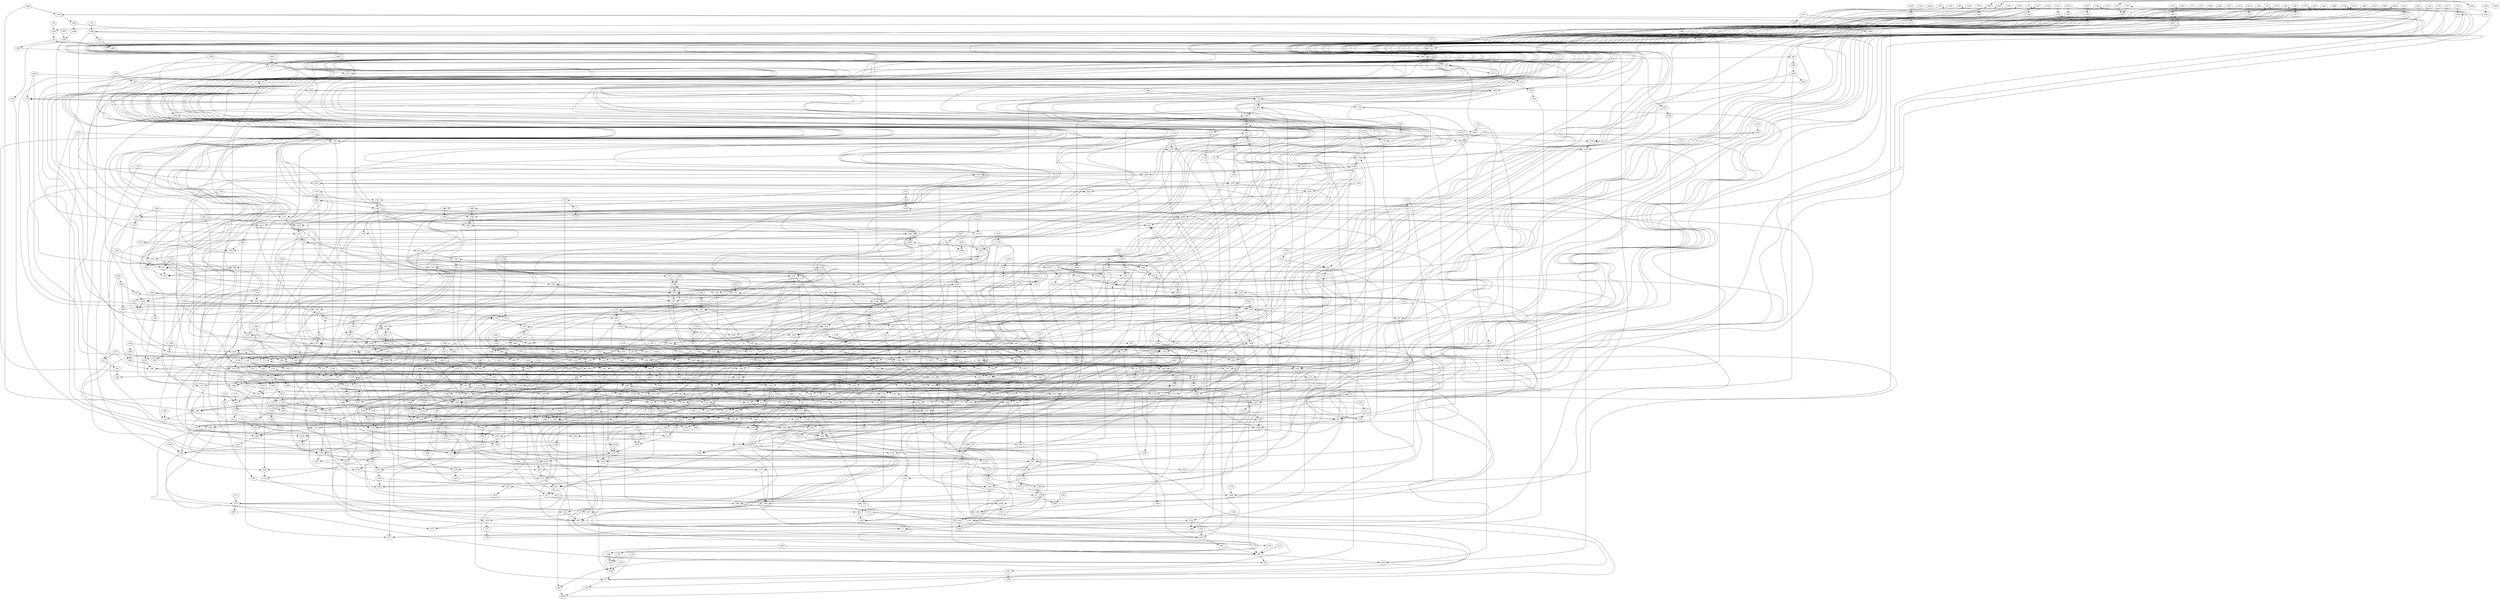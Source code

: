 // Benchmark game 1202 - 810 vertices
// time_bound: 250
// targets: v735
digraph G {
    v0 [name="v0", player=1];
    v1 [name="v1", player=0];
    v2 [name="v2", player=0];
    v3 [name="v3", player=1];
    v4 [name="v4", player=1];
    v5 [name="v5", player=0];
    v6 [name="v6", player=0];
    v7 [name="v7", player=1];
    v8 [name="v8", player=0];
    v9 [name="v9", player=0];
    v10 [name="v10", player=0];
    v11 [name="v11", player=0];
    v12 [name="v12", player=0];
    v13 [name="v13", player=0];
    v14 [name="v14", player=1];
    v15 [name="v15", player=0];
    v16 [name="v16", player=1];
    v17 [name="v17", player=0];
    v18 [name="v18", player=0];
    v19 [name="v19", player=1];
    v20 [name="v20", player=0];
    v21 [name="v21", player=1];
    v22 [name="v22", player=0];
    v23 [name="v23", player=0];
    v24 [name="v24", player=1];
    v25 [name="v25", player=1];
    v26 [name="v26", player=1];
    v27 [name="v27", player=0];
    v28 [name="v28", player=0];
    v29 [name="v29", player=0];
    v30 [name="v30", player=1];
    v31 [name="v31", player=0];
    v32 [name="v32", player=1];
    v33 [name="v33", player=1];
    v34 [name="v34", player=1];
    v35 [name="v35", player=1];
    v36 [name="v36", player=1];
    v37 [name="v37", player=1];
    v38 [name="v38", player=1];
    v39 [name="v39", player=1];
    v40 [name="v40", player=0];
    v41 [name="v41", player=0];
    v42 [name="v42", player=0];
    v43 [name="v43", player=0];
    v44 [name="v44", player=1];
    v45 [name="v45", player=0];
    v46 [name="v46", player=1];
    v47 [name="v47", player=1];
    v48 [name="v48", player=0];
    v49 [name="v49", player=1];
    v50 [name="v50", player=0];
    v51 [name="v51", player=0];
    v52 [name="v52", player=0];
    v53 [name="v53", player=1];
    v54 [name="v54", player=0];
    v55 [name="v55", player=1];
    v56 [name="v56", player=0];
    v57 [name="v57", player=1];
    v58 [name="v58", player=0];
    v59 [name="v59", player=0];
    v60 [name="v60", player=0];
    v61 [name="v61", player=0];
    v62 [name="v62", player=0];
    v63 [name="v63", player=0];
    v64 [name="v64", player=0];
    v65 [name="v65", player=0];
    v66 [name="v66", player=0];
    v67 [name="v67", player=1];
    v68 [name="v68", player=1];
    v69 [name="v69", player=1];
    v70 [name="v70", player=1];
    v71 [name="v71", player=1];
    v72 [name="v72", player=1];
    v73 [name="v73", player=1];
    v74 [name="v74", player=1];
    v75 [name="v75", player=0];
    v76 [name="v76", player=0];
    v77 [name="v77", player=1];
    v78 [name="v78", player=0];
    v79 [name="v79", player=0];
    v80 [name="v80", player=0];
    v81 [name="v81", player=1];
    v82 [name="v82", player=1];
    v83 [name="v83", player=0];
    v84 [name="v84", player=1];
    v85 [name="v85", player=1];
    v86 [name="v86", player=0];
    v87 [name="v87", player=1];
    v88 [name="v88", player=0];
    v89 [name="v89", player=1];
    v90 [name="v90", player=1];
    v91 [name="v91", player=0];
    v92 [name="v92", player=0];
    v93 [name="v93", player=1];
    v94 [name="v94", player=1];
    v95 [name="v95", player=0];
    v96 [name="v96", player=0];
    v97 [name="v97", player=0];
    v98 [name="v98", player=1];
    v99 [name="v99", player=0];
    v100 [name="v100", player=1];
    v101 [name="v101", player=0];
    v102 [name="v102", player=0];
    v103 [name="v103", player=0];
    v104 [name="v104", player=0];
    v105 [name="v105", player=0];
    v106 [name="v106", player=1];
    v107 [name="v107", player=0];
    v108 [name="v108", player=0];
    v109 [name="v109", player=1];
    v110 [name="v110", player=1];
    v111 [name="v111", player=1];
    v112 [name="v112", player=1];
    v113 [name="v113", player=0];
    v114 [name="v114", player=1];
    v115 [name="v115", player=1];
    v116 [name="v116", player=0];
    v117 [name="v117", player=1];
    v118 [name="v118", player=1];
    v119 [name="v119", player=1];
    v120 [name="v120", player=1];
    v121 [name="v121", player=1];
    v122 [name="v122", player=0];
    v123 [name="v123", player=0];
    v124 [name="v124", player=0];
    v125 [name="v125", player=1];
    v126 [name="v126", player=1];
    v127 [name="v127", player=1];
    v128 [name="v128", player=0];
    v129 [name="v129", player=1];
    v130 [name="v130", player=0];
    v131 [name="v131", player=0];
    v132 [name="v132", player=0];
    v133 [name="v133", player=1];
    v134 [name="v134", player=0];
    v135 [name="v135", player=0];
    v136 [name="v136", player=1];
    v137 [name="v137", player=0];
    v138 [name="v138", player=1];
    v139 [name="v139", player=1];
    v140 [name="v140", player=1];
    v141 [name="v141", player=1];
    v142 [name="v142", player=1];
    v143 [name="v143", player=1];
    v144 [name="v144", player=1];
    v145 [name="v145", player=1];
    v146 [name="v146", player=0];
    v147 [name="v147", player=1];
    v148 [name="v148", player=1];
    v149 [name="v149", player=0];
    v150 [name="v150", player=0];
    v151 [name="v151", player=0];
    v152 [name="v152", player=1];
    v153 [name="v153", player=1];
    v154 [name="v154", player=0];
    v155 [name="v155", player=0];
    v156 [name="v156", player=0];
    v157 [name="v157", player=1];
    v158 [name="v158", player=0];
    v159 [name="v159", player=1];
    v160 [name="v160", player=0];
    v161 [name="v161", player=1];
    v162 [name="v162", player=0];
    v163 [name="v163", player=1];
    v164 [name="v164", player=0];
    v165 [name="v165", player=1];
    v166 [name="v166", player=0];
    v167 [name="v167", player=0];
    v168 [name="v168", player=1];
    v169 [name="v169", player=1];
    v170 [name="v170", player=0];
    v171 [name="v171", player=0];
    v172 [name="v172", player=0];
    v173 [name="v173", player=0];
    v174 [name="v174", player=0];
    v175 [name="v175", player=1];
    v176 [name="v176", player=0];
    v177 [name="v177", player=1];
    v178 [name="v178", player=0];
    v179 [name="v179", player=0];
    v180 [name="v180", player=0];
    v181 [name="v181", player=1];
    v182 [name="v182", player=1];
    v183 [name="v183", player=0];
    v184 [name="v184", player=1];
    v185 [name="v185", player=0];
    v186 [name="v186", player=0];
    v187 [name="v187", player=0];
    v188 [name="v188", player=0];
    v189 [name="v189", player=1];
    v190 [name="v190", player=1];
    v191 [name="v191", player=0];
    v192 [name="v192", player=0];
    v193 [name="v193", player=0];
    v194 [name="v194", player=0];
    v195 [name="v195", player=0];
    v196 [name="v196", player=0];
    v197 [name="v197", player=0];
    v198 [name="v198", player=0];
    v199 [name="v199", player=0];
    v200 [name="v200", player=1];
    v201 [name="v201", player=1];
    v202 [name="v202", player=0];
    v203 [name="v203", player=0];
    v204 [name="v204", player=0];
    v205 [name="v205", player=0];
    v206 [name="v206", player=1];
    v207 [name="v207", player=1];
    v208 [name="v208", player=0];
    v209 [name="v209", player=1];
    v210 [name="v210", player=0];
    v211 [name="v211", player=1];
    v212 [name="v212", player=1];
    v213 [name="v213", player=1];
    v214 [name="v214", player=1];
    v215 [name="v215", player=1];
    v216 [name="v216", player=0];
    v217 [name="v217", player=1];
    v218 [name="v218", player=0];
    v219 [name="v219", player=1];
    v220 [name="v220", player=0];
    v221 [name="v221", player=1];
    v222 [name="v222", player=1];
    v223 [name="v223", player=0];
    v224 [name="v224", player=1];
    v225 [name="v225", player=0];
    v226 [name="v226", player=0];
    v227 [name="v227", player=1];
    v228 [name="v228", player=0];
    v229 [name="v229", player=0];
    v230 [name="v230", player=0];
    v231 [name="v231", player=0];
    v232 [name="v232", player=0];
    v233 [name="v233", player=1];
    v234 [name="v234", player=0];
    v235 [name="v235", player=1];
    v236 [name="v236", player=0];
    v237 [name="v237", player=1];
    v238 [name="v238", player=1];
    v239 [name="v239", player=1];
    v240 [name="v240", player=1];
    v241 [name="v241", player=0];
    v242 [name="v242", player=1];
    v243 [name="v243", player=1];
    v244 [name="v244", player=0];
    v245 [name="v245", player=1];
    v246 [name="v246", player=1];
    v247 [name="v247", player=1];
    v248 [name="v248", player=0];
    v249 [name="v249", player=0];
    v250 [name="v250", player=0];
    v251 [name="v251", player=1];
    v252 [name="v252", player=0];
    v253 [name="v253", player=0];
    v254 [name="v254", player=1];
    v255 [name="v255", player=0];
    v256 [name="v256", player=1];
    v257 [name="v257", player=0];
    v258 [name="v258", player=0];
    v259 [name="v259", player=1];
    v260 [name="v260", player=0];
    v261 [name="v261", player=0];
    v262 [name="v262", player=0];
    v263 [name="v263", player=0];
    v264 [name="v264", player=0];
    v265 [name="v265", player=0];
    v266 [name="v266", player=0];
    v267 [name="v267", player=0];
    v268 [name="v268", player=1];
    v269 [name="v269", player=1];
    v270 [name="v270", player=1];
    v271 [name="v271", player=1];
    v272 [name="v272", player=1];
    v273 [name="v273", player=0];
    v274 [name="v274", player=1];
    v275 [name="v275", player=1];
    v276 [name="v276", player=1];
    v277 [name="v277", player=0];
    v278 [name="v278", player=1];
    v279 [name="v279", player=1];
    v280 [name="v280", player=0];
    v281 [name="v281", player=1];
    v282 [name="v282", player=1];
    v283 [name="v283", player=1];
    v284 [name="v284", player=0];
    v285 [name="v285", player=0];
    v286 [name="v286", player=1];
    v287 [name="v287", player=1];
    v288 [name="v288", player=0];
    v289 [name="v289", player=1];
    v290 [name="v290", player=1];
    v291 [name="v291", player=0];
    v292 [name="v292", player=1];
    v293 [name="v293", player=0];
    v294 [name="v294", player=0];
    v295 [name="v295", player=1];
    v296 [name="v296", player=0];
    v297 [name="v297", player=1];
    v298 [name="v298", player=1];
    v299 [name="v299", player=1];
    v300 [name="v300", player=1];
    v301 [name="v301", player=1];
    v302 [name="v302", player=0];
    v303 [name="v303", player=1];
    v304 [name="v304", player=1];
    v305 [name="v305", player=0];
    v306 [name="v306", player=0];
    v307 [name="v307", player=1];
    v308 [name="v308", player=0];
    v309 [name="v309", player=0];
    v310 [name="v310", player=0];
    v311 [name="v311", player=0];
    v312 [name="v312", player=0];
    v313 [name="v313", player=0];
    v314 [name="v314", player=1];
    v315 [name="v315", player=1];
    v316 [name="v316", player=0];
    v317 [name="v317", player=0];
    v318 [name="v318", player=1];
    v319 [name="v319", player=1];
    v320 [name="v320", player=1];
    v321 [name="v321", player=1];
    v322 [name="v322", player=0];
    v323 [name="v323", player=0];
    v324 [name="v324", player=0];
    v325 [name="v325", player=1];
    v326 [name="v326", player=0];
    v327 [name="v327", player=0];
    v328 [name="v328", player=1];
    v329 [name="v329", player=0];
    v330 [name="v330", player=1];
    v331 [name="v331", player=0];
    v332 [name="v332", player=1];
    v333 [name="v333", player=1];
    v334 [name="v334", player=1];
    v335 [name="v335", player=1];
    v336 [name="v336", player=0];
    v337 [name="v337", player=1];
    v338 [name="v338", player=1];
    v339 [name="v339", player=0];
    v340 [name="v340", player=1];
    v341 [name="v341", player=0];
    v342 [name="v342", player=0];
    v343 [name="v343", player=1];
    v344 [name="v344", player=0];
    v345 [name="v345", player=0];
    v346 [name="v346", player=1];
    v347 [name="v347", player=1];
    v348 [name="v348", player=0];
    v349 [name="v349", player=1];
    v350 [name="v350", player=1];
    v351 [name="v351", player=0];
    v352 [name="v352", player=1];
    v353 [name="v353", player=0];
    v354 [name="v354", player=0];
    v355 [name="v355", player=0];
    v356 [name="v356", player=0];
    v357 [name="v357", player=1];
    v358 [name="v358", player=1];
    v359 [name="v359", player=0];
    v360 [name="v360", player=1];
    v361 [name="v361", player=1];
    v362 [name="v362", player=1];
    v363 [name="v363", player=0];
    v364 [name="v364", player=1];
    v365 [name="v365", player=0];
    v366 [name="v366", player=0];
    v367 [name="v367", player=1];
    v368 [name="v368", player=0];
    v369 [name="v369", player=0];
    v370 [name="v370", player=0];
    v371 [name="v371", player=0];
    v372 [name="v372", player=1];
    v373 [name="v373", player=0];
    v374 [name="v374", player=0];
    v375 [name="v375", player=0];
    v376 [name="v376", player=1];
    v377 [name="v377", player=0];
    v378 [name="v378", player=0];
    v379 [name="v379", player=0];
    v380 [name="v380", player=0];
    v381 [name="v381", player=0];
    v382 [name="v382", player=0];
    v383 [name="v383", player=0];
    v384 [name="v384", player=1];
    v385 [name="v385", player=0];
    v386 [name="v386", player=1];
    v387 [name="v387", player=0];
    v388 [name="v388", player=0];
    v389 [name="v389", player=0];
    v390 [name="v390", player=1];
    v391 [name="v391", player=0];
    v392 [name="v392", player=1];
    v393 [name="v393", player=1];
    v394 [name="v394", player=0];
    v395 [name="v395", player=1];
    v396 [name="v396", player=0];
    v397 [name="v397", player=0];
    v398 [name="v398", player=1];
    v399 [name="v399", player=1];
    v400 [name="v400", player=0];
    v401 [name="v401", player=0];
    v402 [name="v402", player=0];
    v403 [name="v403", player=0];
    v404 [name="v404", player=1];
    v405 [name="v405", player=1];
    v406 [name="v406", player=1];
    v407 [name="v407", player=1];
    v408 [name="v408", player=1];
    v409 [name="v409", player=1];
    v410 [name="v410", player=0];
    v411 [name="v411", player=0];
    v412 [name="v412", player=0];
    v413 [name="v413", player=0];
    v414 [name="v414", player=1];
    v415 [name="v415", player=0];
    v416 [name="v416", player=0];
    v417 [name="v417", player=0];
    v418 [name="v418", player=0];
    v419 [name="v419", player=0];
    v420 [name="v420", player=1];
    v421 [name="v421", player=1];
    v422 [name="v422", player=0];
    v423 [name="v423", player=1];
    v424 [name="v424", player=0];
    v425 [name="v425", player=1];
    v426 [name="v426", player=0];
    v427 [name="v427", player=0];
    v428 [name="v428", player=1];
    v429 [name="v429", player=0];
    v430 [name="v430", player=1];
    v431 [name="v431", player=0];
    v432 [name="v432", player=1];
    v433 [name="v433", player=1];
    v434 [name="v434", player=1];
    v435 [name="v435", player=1];
    v436 [name="v436", player=1];
    v437 [name="v437", player=0];
    v438 [name="v438", player=0];
    v439 [name="v439", player=1];
    v440 [name="v440", player=0];
    v441 [name="v441", player=1];
    v442 [name="v442", player=0];
    v443 [name="v443", player=1];
    v444 [name="v444", player=0];
    v445 [name="v445", player=1];
    v446 [name="v446", player=0];
    v447 [name="v447", player=1];
    v448 [name="v448", player=0];
    v449 [name="v449", player=0];
    v450 [name="v450", player=0];
    v451 [name="v451", player=0];
    v452 [name="v452", player=1];
    v453 [name="v453", player=1];
    v454 [name="v454", player=1];
    v455 [name="v455", player=0];
    v456 [name="v456", player=0];
    v457 [name="v457", player=0];
    v458 [name="v458", player=1];
    v459 [name="v459", player=1];
    v460 [name="v460", player=0];
    v461 [name="v461", player=0];
    v462 [name="v462", player=1];
    v463 [name="v463", player=0];
    v464 [name="v464", player=0];
    v465 [name="v465", player=1];
    v466 [name="v466", player=1];
    v467 [name="v467", player=0];
    v468 [name="v468", player=0];
    v469 [name="v469", player=1];
    v470 [name="v470", player=0];
    v471 [name="v471", player=0];
    v472 [name="v472", player=1];
    v473 [name="v473", player=1];
    v474 [name="v474", player=0];
    v475 [name="v475", player=1];
    v476 [name="v476", player=1];
    v477 [name="v477", player=0];
    v478 [name="v478", player=1];
    v479 [name="v479", player=1];
    v480 [name="v480", player=0];
    v481 [name="v481", player=1];
    v482 [name="v482", player=1];
    v483 [name="v483", player=0];
    v484 [name="v484", player=1];
    v485 [name="v485", player=0];
    v486 [name="v486", player=1];
    v487 [name="v487", player=1];
    v488 [name="v488", player=0];
    v489 [name="v489", player=0];
    v490 [name="v490", player=0];
    v491 [name="v491", player=1];
    v492 [name="v492", player=1];
    v493 [name="v493", player=1];
    v494 [name="v494", player=1];
    v495 [name="v495", player=1];
    v496 [name="v496", player=0];
    v497 [name="v497", player=1];
    v498 [name="v498", player=0];
    v499 [name="v499", player=1];
    v500 [name="v500", player=0];
    v501 [name="v501", player=1];
    v502 [name="v502", player=0];
    v503 [name="v503", player=0];
    v504 [name="v504", player=1];
    v505 [name="v505", player=1];
    v506 [name="v506", player=1];
    v507 [name="v507", player=1];
    v508 [name="v508", player=0];
    v509 [name="v509", player=0];
    v510 [name="v510", player=0];
    v511 [name="v511", player=0];
    v512 [name="v512", player=0];
    v513 [name="v513", player=1];
    v514 [name="v514", player=0];
    v515 [name="v515", player=0];
    v516 [name="v516", player=0];
    v517 [name="v517", player=1];
    v518 [name="v518", player=0];
    v519 [name="v519", player=0];
    v520 [name="v520", player=0];
    v521 [name="v521", player=0];
    v522 [name="v522", player=0];
    v523 [name="v523", player=1];
    v524 [name="v524", player=1];
    v525 [name="v525", player=0];
    v526 [name="v526", player=1];
    v527 [name="v527", player=1];
    v528 [name="v528", player=0];
    v529 [name="v529", player=0];
    v530 [name="v530", player=0];
    v531 [name="v531", player=1];
    v532 [name="v532", player=0];
    v533 [name="v533", player=1];
    v534 [name="v534", player=0];
    v535 [name="v535", player=1];
    v536 [name="v536", player=1];
    v537 [name="v537", player=1];
    v538 [name="v538", player=0];
    v539 [name="v539", player=1];
    v540 [name="v540", player=0];
    v541 [name="v541", player=1];
    v542 [name="v542", player=0];
    v543 [name="v543", player=1];
    v544 [name="v544", player=0];
    v545 [name="v545", player=1];
    v546 [name="v546", player=1];
    v547 [name="v547", player=1];
    v548 [name="v548", player=1];
    v549 [name="v549", player=0];
    v550 [name="v550", player=1];
    v551 [name="v551", player=0];
    v552 [name="v552", player=1];
    v553 [name="v553", player=0];
    v554 [name="v554", player=1];
    v555 [name="v555", player=0];
    v556 [name="v556", player=0];
    v557 [name="v557", player=1];
    v558 [name="v558", player=0];
    v559 [name="v559", player=1];
    v560 [name="v560", player=1];
    v561 [name="v561", player=1];
    v562 [name="v562", player=0];
    v563 [name="v563", player=1];
    v564 [name="v564", player=1];
    v565 [name="v565", player=0];
    v566 [name="v566", player=1];
    v567 [name="v567", player=0];
    v568 [name="v568", player=1];
    v569 [name="v569", player=0];
    v570 [name="v570", player=0];
    v571 [name="v571", player=0];
    v572 [name="v572", player=1];
    v573 [name="v573", player=0];
    v574 [name="v574", player=0];
    v575 [name="v575", player=0];
    v576 [name="v576", player=1];
    v577 [name="v577", player=1];
    v578 [name="v578", player=0];
    v579 [name="v579", player=0];
    v580 [name="v580", player=1];
    v581 [name="v581", player=0];
    v582 [name="v582", player=0];
    v583 [name="v583", player=1];
    v584 [name="v584", player=1];
    v585 [name="v585", player=0];
    v586 [name="v586", player=1];
    v587 [name="v587", player=1];
    v588 [name="v588", player=0];
    v589 [name="v589", player=0];
    v590 [name="v590", player=1];
    v591 [name="v591", player=1];
    v592 [name="v592", player=0];
    v593 [name="v593", player=0];
    v594 [name="v594", player=1];
    v595 [name="v595", player=1];
    v596 [name="v596", player=0];
    v597 [name="v597", player=0];
    v598 [name="v598", player=1];
    v599 [name="v599", player=0];
    v600 [name="v600", player=0];
    v601 [name="v601", player=1];
    v602 [name="v602", player=0];
    v603 [name="v603", player=1];
    v604 [name="v604", player=1];
    v605 [name="v605", player=0];
    v606 [name="v606", player=1];
    v607 [name="v607", player=0];
    v608 [name="v608", player=0];
    v609 [name="v609", player=1];
    v610 [name="v610", player=0];
    v611 [name="v611", player=0];
    v612 [name="v612", player=1];
    v613 [name="v613", player=0];
    v614 [name="v614", player=1];
    v615 [name="v615", player=1];
    v616 [name="v616", player=1];
    v617 [name="v617", player=1];
    v618 [name="v618", player=0];
    v619 [name="v619", player=1];
    v620 [name="v620", player=1];
    v621 [name="v621", player=1];
    v622 [name="v622", player=0];
    v623 [name="v623", player=1];
    v624 [name="v624", player=1];
    v625 [name="v625", player=0];
    v626 [name="v626", player=1];
    v627 [name="v627", player=0];
    v628 [name="v628", player=1];
    v629 [name="v629", player=0];
    v630 [name="v630", player=0];
    v631 [name="v631", player=1];
    v632 [name="v632", player=1];
    v633 [name="v633", player=0];
    v634 [name="v634", player=1];
    v635 [name="v635", player=0];
    v636 [name="v636", player=0];
    v637 [name="v637", player=1];
    v638 [name="v638", player=1];
    v639 [name="v639", player=1];
    v640 [name="v640", player=1];
    v641 [name="v641", player=1];
    v642 [name="v642", player=1];
    v643 [name="v643", player=0];
    v644 [name="v644", player=1];
    v645 [name="v645", player=0];
    v646 [name="v646", player=1];
    v647 [name="v647", player=1];
    v648 [name="v648", player=1];
    v649 [name="v649", player=0];
    v650 [name="v650", player=1];
    v651 [name="v651", player=0];
    v652 [name="v652", player=1];
    v653 [name="v653", player=0];
    v654 [name="v654", player=1];
    v655 [name="v655", player=1];
    v656 [name="v656", player=1];
    v657 [name="v657", player=0];
    v658 [name="v658", player=1];
    v659 [name="v659", player=0];
    v660 [name="v660", player=0];
    v661 [name="v661", player=0];
    v662 [name="v662", player=0];
    v663 [name="v663", player=0];
    v664 [name="v664", player=1];
    v665 [name="v665", player=1];
    v666 [name="v666", player=1];
    v667 [name="v667", player=1];
    v668 [name="v668", player=0];
    v669 [name="v669", player=1];
    v670 [name="v670", player=1];
    v671 [name="v671", player=1];
    v672 [name="v672", player=1];
    v673 [name="v673", player=1];
    v674 [name="v674", player=0];
    v675 [name="v675", player=0];
    v676 [name="v676", player=0];
    v677 [name="v677", player=0];
    v678 [name="v678", player=1];
    v679 [name="v679", player=0];
    v680 [name="v680", player=0];
    v681 [name="v681", player=0];
    v682 [name="v682", player=0];
    v683 [name="v683", player=1];
    v684 [name="v684", player=0];
    v685 [name="v685", player=0];
    v686 [name="v686", player=1];
    v687 [name="v687", player=1];
    v688 [name="v688", player=1];
    v689 [name="v689", player=0];
    v690 [name="v690", player=1];
    v691 [name="v691", player=0];
    v692 [name="v692", player=0];
    v693 [name="v693", player=0];
    v694 [name="v694", player=0];
    v695 [name="v695", player=1];
    v696 [name="v696", player=0];
    v697 [name="v697", player=1];
    v698 [name="v698", player=1];
    v699 [name="v699", player=0];
    v700 [name="v700", player=0];
    v701 [name="v701", player=1];
    v702 [name="v702", player=1];
    v703 [name="v703", player=1];
    v704 [name="v704", player=1];
    v705 [name="v705", player=1];
    v706 [name="v706", player=0];
    v707 [name="v707", player=0];
    v708 [name="v708", player=0];
    v709 [name="v709", player=0];
    v710 [name="v710", player=0];
    v711 [name="v711", player=0];
    v712 [name="v712", player=1];
    v713 [name="v713", player=0];
    v714 [name="v714", player=1];
    v715 [name="v715", player=0];
    v716 [name="v716", player=0];
    v717 [name="v717", player=0];
    v718 [name="v718", player=1];
    v719 [name="v719", player=0];
    v720 [name="v720", player=1];
    v721 [name="v721", player=0];
    v722 [name="v722", player=0];
    v723 [name="v723", player=1];
    v724 [name="v724", player=1];
    v725 [name="v725", player=1];
    v726 [name="v726", player=1];
    v727 [name="v727", player=0];
    v728 [name="v728", player=1];
    v729 [name="v729", player=0];
    v730 [name="v730", player=1];
    v731 [name="v731", player=1];
    v732 [name="v732", player=1];
    v733 [name="v733", player=1];
    v734 [name="v734", player=0];
    v735 [name="v735", player=1, target=1];
    v736 [name="v736", player=0];
    v737 [name="v737", player=0];
    v738 [name="v738", player=0];
    v739 [name="v739", player=1];
    v740 [name="v740", player=1];
    v741 [name="v741", player=0];
    v742 [name="v742", player=1];
    v743 [name="v743", player=0];
    v744 [name="v744", player=0];
    v745 [name="v745", player=1];
    v746 [name="v746", player=1];
    v747 [name="v747", player=1];
    v748 [name="v748", player=1];
    v749 [name="v749", player=1];
    v750 [name="v750", player=1];
    v751 [name="v751", player=1];
    v752 [name="v752", player=1];
    v753 [name="v753", player=0];
    v754 [name="v754", player=0];
    v755 [name="v755", player=0];
    v756 [name="v756", player=1];
    v757 [name="v757", player=1];
    v758 [name="v758", player=1];
    v759 [name="v759", player=0];
    v760 [name="v760", player=1];
    v761 [name="v761", player=1];
    v762 [name="v762", player=1];
    v763 [name="v763", player=1];
    v764 [name="v764", player=1];
    v765 [name="v765", player=1];
    v766 [name="v766", player=0];
    v767 [name="v767", player=0];
    v768 [name="v768", player=1];
    v769 [name="v769", player=0];
    v770 [name="v770", player=0];
    v771 [name="v771", player=0];
    v772 [name="v772", player=1];
    v773 [name="v773", player=0];
    v774 [name="v774", player=1];
    v775 [name="v775", player=0];
    v776 [name="v776", player=1];
    v777 [name="v777", player=1];
    v778 [name="v778", player=0];
    v779 [name="v779", player=0];
    v780 [name="v780", player=0];
    v781 [name="v781", player=0];
    v782 [name="v782", player=1];
    v783 [name="v783", player=0];
    v784 [name="v784", player=0];
    v785 [name="v785", player=1];
    v786 [name="v786", player=0];
    v787 [name="v787", player=0];
    v788 [name="v788", player=1];
    v789 [name="v789", player=1];
    v790 [name="v790", player=0];
    v791 [name="v791", player=1];
    v792 [name="v792", player=0];
    v793 [name="v793", player=0];
    v794 [name="v794", player=0];
    v795 [name="v795", player=0];
    v796 [name="v796", player=0];
    v797 [name="v797", player=1];
    v798 [name="v798", player=1];
    v799 [name="v799", player=0];
    v800 [name="v800", player=0];
    v801 [name="v801", player=1];
    v802 [name="v802", player=0];
    v803 [name="v803", player=1];
    v804 [name="v804", player=1];
    v805 [name="v805", player=1];
    v806 [name="v806", player=1];
    v807 [name="v807", player=1];
    v808 [name="v808", player=1];
    v809 [name="v809", player=0];

    v0 -> v317;
    v1 -> v714;
    v2 -> v34 [constraint="t mod 3 == 2"];
    v3 -> v777;
    v4 -> v653;
    v5 -> v341;
    v6 -> v151;
    v7 -> v122;
    v8 -> v108;
    v9 -> v270;
    v10 -> v442;
    v11 -> v328;
    v12 -> v181 [constraint="t < 14"];
    v13 -> v346 [constraint="t mod 3 == 0"];
    v14 -> v668;
    v15 -> v2;
    v16 -> v591 [constraint="t >= 4"];
    v17 -> v8;
    v18 -> v205 [constraint="t mod 4 == 1"];
    v19 -> v352;
    v20 -> v494;
    v21 -> v463 [constraint="t mod 3 == 1"];
    v22 -> v362;
    v23 -> v675 [constraint="t mod 5 == 4"];
    v24 -> v678;
    v25 -> v85;
    v26 -> v370;
    v27 -> v372;
    v28 -> v671;
    v29 -> v536;
    v30 -> v528 [constraint="t mod 3 == 2"];
    v31 -> v376;
    v32 -> v604 [constraint="t < 12"];
    v33 -> v804;
    v34 -> v680 [constraint="t >= 4"];
    v35 -> v219 [constraint="t >= 5"];
    v36 -> v634;
    v37 -> v351 [constraint="t >= 4"];
    v38 -> v792;
    v39 -> v508;
    v40 -> v258;
    v41 -> v311;
    v42 -> v434;
    v43 -> v727;
    v44 -> v368 [constraint="t < 13"];
    v45 -> v360;
    v46 -> v469 [constraint="t >= 3"];
    v47 -> v645 [constraint="t mod 3 == 0"];
    v48 -> v776 [constraint="t < 8"];
    v49 -> v795 [constraint="t < 13"];
    v50 -> v691;
    v51 -> v667 [constraint="t mod 5 == 2"];
    v52 -> v715;
    v53 -> v206;
    v54 -> v185;
    v55 -> v372;
    v56 -> v787;
    v57 -> v475;
    v58 -> v345;
    v59 -> v7;
    v60 -> v356;
    v61 -> v662;
    v62 -> v490;
    v63 -> v239;
    v64 -> v90 [constraint="t < 7"];
    v65 -> v246 [constraint="t >= 5"];
    v66 -> v372;
    v67 -> v407;
    v68 -> v764 [constraint="t >= 5"];
    v69 -> v72;
    v70 -> v706;
    v71 -> v484;
    v72 -> v211;
    v73 -> v508;
    v74 -> v92 [constraint="t mod 4 == 1"];
    v75 -> v658;
    v76 -> v476 [constraint="t >= 2"];
    v77 -> v749;
    v78 -> v402 [constraint="t >= 5"];
    v79 -> v467;
    v80 -> v648;
    v81 -> v597;
    v82 -> v772;
    v83 -> v196;
    v84 -> v372;
    v85 -> v289;
    v86 -> v404 [constraint="t mod 2 == 1"];
    v87 -> v10;
    v88 -> v136;
    v89 -> v633 [constraint="t < 7"];
    v90 -> v222;
    v91 -> v788;
    v92 -> v114;
    v93 -> v173;
    v94 -> v606 [constraint="t >= 5"];
    v95 -> v479;
    v96 -> v377 [constraint="t < 15"];
    v97 -> v293;
    v98 -> v26 [constraint="t < 10"];
    v99 -> v797;
    v100 -> v806 [constraint="t >= 5"];
    v101 -> v562 [constraint="t >= 3"];
    v102 -> v280;
    v103 -> v25;
    v104 -> v94;
    v105 -> v73;
    v106 -> v195;
    v107 -> v27;
    v108 -> v766;
    v109 -> v35 [constraint="t mod 2 == 1"];
    v110 -> v31;
    v111 -> v677;
    v112 -> v128;
    v113 -> v700;
    v114 -> v91 [constraint="t < 9"];
    v115 -> v746 [constraint="t >= 2"];
    v116 -> v457;
    v117 -> v664;
    v118 -> v69;
    v119 -> v351 [constraint="t mod 4 == 3"];
    v120 -> v326;
    v121 -> v25;
    v122 -> v230;
    v123 -> v562;
    v124 -> v667 [constraint="t < 8"];
    v125 -> v725;
    v126 -> v761;
    v127 -> v504 [constraint="t mod 4 == 3"];
    v128 -> v623;
    v129 -> v199 [constraint="t mod 2 == 1"];
    v130 -> v574 [constraint="t < 15"];
    v131 -> v603;
    v132 -> v386;
    v133 -> v153;
    v134 -> v305 [constraint="t < 6"];
    v135 -> v171;
    v136 -> v711;
    v137 -> v235 [constraint="t < 5"];
    v138 -> v350 [constraint="t < 7"];
    v139 -> v413 [constraint="t mod 2 == 0"];
    v140 -> v179 [constraint="t >= 2"];
    v141 -> v453;
    v142 -> v686 [constraint="t mod 5 == 3"];
    v143 -> v2;
    v144 -> v527;
    v145 -> v169 [constraint="t mod 5 == 3"];
    v146 -> v227 [constraint="t mod 4 == 1"];
    v147 -> v746;
    v148 -> v285;
    v149 -> v35;
    v150 -> v289;
    v151 -> v138;
    v152 -> v164;
    v153 -> v786;
    v154 -> v541;
    v155 -> v586;
    v156 -> v770 [constraint="t >= 1"];
    v157 -> v504;
    v158 -> v724;
    v159 -> v27 [constraint="t < 8"];
    v160 -> v73 [constraint="t >= 4"];
    v161 -> v33;
    v162 -> v41;
    v163 -> v218;
    v164 -> v323 [constraint="t >= 4"];
    v165 -> v405;
    v166 -> v151 [constraint="t < 9"];
    v167 -> v723;
    v168 -> v448;
    v169 -> v225;
    v170 -> v631;
    v171 -> v595;
    v172 -> v168 [constraint="t mod 2 == 0"];
    v173 -> v439 [constraint="t < 7"];
    v174 -> v473;
    v175 -> v797;
    v176 -> v764;
    v177 -> v163;
    v178 -> v388;
    v179 -> v25;
    v180 -> v557;
    v181 -> v137;
    v182 -> v28;
    v183 -> v407;
    v184 -> v711;
    v185 -> v713;
    v186 -> v168;
    v187 -> v282;
    v188 -> v268;
    v189 -> v483;
    v190 -> v552;
    v191 -> v415;
    v192 -> v573 [constraint="t mod 4 == 0"];
    v193 -> v297;
    v194 -> v182;
    v195 -> v486;
    v196 -> v596;
    v197 -> v733 [constraint="t >= 1"];
    v198 -> v130 [constraint="t mod 3 == 0"];
    v199 -> v564;
    v200 -> v193;
    v201 -> v445;
    v202 -> v261 [constraint="t mod 3 == 2"];
    v203 -> v465 [constraint="t mod 3 == 0"];
    v204 -> v748;
    v205 -> v762;
    v206 -> v314 [constraint="t < 8"];
    v207 -> v444;
    v208 -> v410;
    v209 -> v318;
    v210 -> v685;
    v211 -> v12;
    v212 -> v32 [constraint="t < 5"];
    v213 -> v777;
    v214 -> v277 [constraint="t >= 4"];
    v215 -> v228;
    v216 -> v773 [constraint="t < 14"];
    v217 -> v672;
    v218 -> v50;
    v219 -> v764;
    v220 -> v150;
    v221 -> v667;
    v222 -> v226;
    v223 -> v270 [constraint="t mod 5 == 1"];
    v224 -> v185 [constraint="t >= 3"];
    v225 -> v67 [constraint="t >= 3"];
    v226 -> v67 [constraint="t < 5"];
    v227 -> v576 [constraint="t mod 3 == 0"];
    v228 -> v309 [constraint="t < 10"];
    v229 -> v368 [constraint="t >= 1"];
    v230 -> v252;
    v231 -> v544;
    v232 -> v525;
    v233 -> v771 [constraint="t mod 2 == 0"];
    v234 -> v390 [constraint="t mod 3 == 0"];
    v235 -> v417 [constraint="t < 12"];
    v236 -> v243;
    v237 -> v41;
    v238 -> v59 [constraint="t < 8"];
    v239 -> v776 [constraint="t < 13"];
    v240 -> v296;
    v241 -> v353 [constraint="t >= 5"];
    v242 -> v94;
    v243 -> v554 [constraint="t mod 4 == 2"];
    v244 -> v262 [constraint="t mod 4 == 0"];
    v245 -> v210;
    v246 -> v782;
    v247 -> v318;
    v248 -> v718 [constraint="t mod 3 == 2"];
    v249 -> v449;
    v250 -> v618;
    v251 -> v276;
    v252 -> v71;
    v253 -> v299;
    v254 -> v181 [constraint="t >= 1"];
    v255 -> v622;
    v256 -> v767;
    v257 -> v136 [constraint="t mod 5 == 2"];
    v258 -> v91;
    v259 -> v72;
    v260 -> v798 [constraint="t >= 3"];
    v261 -> v747;
    v262 -> v349;
    v263 -> v664;
    v264 -> v108 [constraint="t < 8"];
    v265 -> v286;
    v266 -> v37;
    v267 -> v22 [constraint="t >= 2"];
    v268 -> v553;
    v269 -> v582;
    v270 -> v208;
    v271 -> v615;
    v272 -> v247;
    v273 -> v538 [constraint="t >= 3"];
    v274 -> v683;
    v275 -> v747;
    v276 -> v196;
    v277 -> v337;
    v278 -> v93;
    v279 -> v319;
    v280 -> v49;
    v281 -> v620;
    v282 -> v426;
    v283 -> v738;
    v284 -> v345;
    v285 -> v357;
    v286 -> v419;
    v287 -> v392;
    v288 -> v255;
    v289 -> v808;
    v290 -> v291;
    v291 -> v282;
    v292 -> v220;
    v293 -> v342;
    v294 -> v631;
    v295 -> v27;
    v296 -> v775;
    v297 -> v597;
    v298 -> v357;
    v299 -> v24;
    v300 -> v322;
    v301 -> v323;
    v302 -> v789;
    v303 -> v388;
    v304 -> v699 [constraint="t >= 3"];
    v305 -> v132;
    v306 -> v683;
    v307 -> v479;
    v308 -> v782 [constraint="t >= 1"];
    v309 -> v164 [constraint="t mod 2 == 1"];
    v310 -> v523;
    v311 -> v646 [constraint="t < 14"];
    v312 -> v53 [constraint="t < 7"];
    v313 -> v374 [constraint="t mod 5 == 0"];
    v314 -> v424 [constraint="t >= 4"];
    v315 -> v607;
    v316 -> v779;
    v317 -> v52 [constraint="t < 7"];
    v318 -> v260;
    v319 -> v403;
    v320 -> v164 [constraint="t >= 3"];
    v321 -> v375 [constraint="t mod 3 == 1"];
    v322 -> v667;
    v323 -> v306;
    v324 -> v71 [constraint="t < 11"];
    v325 -> v300;
    v326 -> v11;
    v327 -> v341;
    v328 -> v385 [constraint="t >= 2"];
    v329 -> v534;
    v330 -> v12;
    v331 -> v638 [constraint="t >= 4"];
    v332 -> v227 [constraint="t < 5"];
    v333 -> v100;
    v334 -> v776;
    v335 -> v83 [constraint="t mod 3 == 1"];
    v336 -> v269;
    v337 -> v359;
    v338 -> v227;
    v339 -> v518;
    v340 -> v110;
    v341 -> v466;
    v342 -> v15 [constraint="t >= 2"];
    v343 -> v768;
    v344 -> v407 [constraint="t < 13"];
    v345 -> v586;
    v346 -> v359;
    v347 -> v351;
    v348 -> v677;
    v349 -> v118 [constraint="t >= 1"];
    v350 -> v276;
    v351 -> v537;
    v352 -> v264;
    v353 -> v693;
    v354 -> v221 [constraint="t >= 3"];
    v355 -> v271;
    v356 -> v695;
    v357 -> v357;
    v358 -> v189 [constraint="t mod 2 == 1"];
    v359 -> v725 [constraint="t >= 3"];
    v360 -> v702;
    v361 -> v685;
    v362 -> v54 [constraint="t mod 5 == 3"];
    v363 -> v389 [constraint="t >= 5"];
    v364 -> v73 [constraint="t < 14"];
    v365 -> v603;
    v366 -> v89 [constraint="t >= 4"];
    v367 -> v199;
    v368 -> v21;
    v369 -> v774;
    v370 -> v557 [constraint="t < 11"];
    v371 -> v678 [constraint="t >= 3"];
    v372 -> v48 [constraint="t mod 2 == 1"];
    v373 -> v348;
    v374 -> v657;
    v375 -> v252 [constraint="t < 12"];
    v376 -> v291;
    v377 -> v368;
    v378 -> v564 [constraint="t < 8"];
    v379 -> v492 [constraint="t mod 2 == 1"];
    v380 -> v518;
    v381 -> v674 [constraint="t < 13"];
    v382 -> v132;
    v383 -> v270;
    v384 -> v66;
    v385 -> v722 [constraint="t >= 1"];
    v386 -> v154;
    v387 -> v604;
    v388 -> v224 [constraint="t >= 1"];
    v389 -> v25 [constraint="t >= 1"];
    v390 -> v366;
    v391 -> v687;
    v392 -> v537;
    v393 -> v595 [constraint="t mod 4 == 2"];
    v394 -> v238 [constraint="t mod 3 == 0"];
    v395 -> v180;
    v396 -> v590 [constraint="t >= 2"];
    v397 -> v551 [constraint="t >= 3"];
    v398 -> v463;
    v399 -> v119 [constraint="t >= 5"];
    v400 -> v292;
    v401 -> v588;
    v402 -> v326;
    v403 -> v316;
    v404 -> v618;
    v405 -> v541;
    v406 -> v466;
    v407 -> v460 [constraint="t >= 4"];
    v408 -> v353 [constraint="t >= 5"];
    v409 -> v399 [constraint="t < 8"];
    v410 -> v733;
    v411 -> v704;
    v412 -> v593;
    v413 -> v783;
    v414 -> v643;
    v415 -> v663 [constraint="t >= 3"];
    v416 -> v623;
    v417 -> v542;
    v418 -> v736;
    v419 -> v169;
    v420 -> v60 [constraint="t mod 5 == 2"];
    v421 -> v266;
    v422 -> v333;
    v423 -> v583;
    v424 -> v638;
    v425 -> v500;
    v426 -> v418;
    v427 -> v151;
    v428 -> v217;
    v429 -> v357 [constraint="t < 8"];
    v430 -> v314;
    v431 -> v348;
    v432 -> v700;
    v433 -> v259;
    v434 -> v460 [constraint="t < 11"];
    v435 -> v781;
    v436 -> v350;
    v437 -> v710 [constraint="t mod 2 == 0"];
    v438 -> v568;
    v439 -> v767;
    v440 -> v736;
    v441 -> v238;
    v442 -> v113;
    v443 -> v193;
    v444 -> v321;
    v445 -> v244 [constraint="t mod 3 == 2"];
    v446 -> v262;
    v447 -> v448;
    v448 -> v583;
    v449 -> v149;
    v450 -> v497;
    v451 -> v596 [constraint="t mod 4 == 0"];
    v452 -> v147 [constraint="t < 6"];
    v453 -> v284 [constraint="t mod 5 == 2"];
    v454 -> v759 [constraint="t >= 1"];
    v455 -> v104 [constraint="t < 15"];
    v456 -> v297;
    v457 -> v310 [constraint="t mod 3 == 1"];
    v458 -> v426;
    v459 -> v638 [constraint="t >= 1"];
    v460 -> v492;
    v461 -> v706;
    v462 -> v634;
    v463 -> v662;
    v464 -> v425;
    v465 -> v584;
    v466 -> v216;
    v467 -> v62;
    v468 -> v359;
    v469 -> v414;
    v470 -> v29;
    v471 -> v498;
    v472 -> v628;
    v473 -> v718 [constraint="t >= 5"];
    v474 -> v29 [constraint="t >= 5"];
    v475 -> v32 [constraint="t mod 5 == 2"];
    v476 -> v373;
    v477 -> v381;
    v478 -> v696 [constraint="t < 11"];
    v479 -> v637;
    v480 -> v390;
    v481 -> v369;
    v482 -> v383;
    v483 -> v249;
    v484 -> v729;
    v485 -> v228;
    v486 -> v248 [constraint="t < 10"];
    v487 -> v257;
    v488 -> v776 [constraint="t < 5"];
    v489 -> v555;
    v490 -> v783;
    v491 -> v87;
    v492 -> v758 [constraint="t mod 2 == 0"];
    v493 -> v476;
    v494 -> v789;
    v495 -> v6;
    v496 -> v136 [constraint="t < 10"];
    v497 -> v766 [constraint="t >= 4"];
    v498 -> v720;
    v499 -> v119 [constraint="t >= 3"];
    v500 -> v590;
    v501 -> v618;
    v502 -> v712;
    v503 -> v675 [constraint="t < 11"];
    v504 -> v602;
    v505 -> v632;
    v506 -> v585;
    v507 -> v361 [constraint="t mod 2 == 0"];
    v508 -> v393;
    v509 -> v662;
    v510 -> v606;
    v511 -> v718;
    v512 -> v677 [constraint="t >= 5"];
    v513 -> v441 [constraint="t mod 4 == 2"];
    v514 -> v388;
    v515 -> v263;
    v516 -> v193;
    v517 -> v702;
    v518 -> v28;
    v519 -> v278;
    v520 -> v785 [constraint="t >= 1"];
    v521 -> v323;
    v522 -> v30 [constraint="t < 11"];
    v523 -> v247;
    v524 -> v441;
    v525 -> v640;
    v526 -> v464;
    v527 -> v359;
    v528 -> v192 [constraint="t < 12"];
    v529 -> v461 [constraint="t < 12"];
    v530 -> v533;
    v531 -> v303 [constraint="t < 7"];
    v532 -> v465;
    v533 -> v274;
    v534 -> v563 [constraint="t mod 2 == 0"];
    v535 -> v239;
    v536 -> v374 [constraint="t >= 5"];
    v537 -> v567;
    v538 -> v683;
    v539 -> v803 [constraint="t < 9"];
    v540 -> v635 [constraint="t mod 3 == 1"];
    v541 -> v621;
    v542 -> v101 [constraint="t mod 3 == 0"];
    v543 -> v662;
    v544 -> v584;
    v545 -> v181;
    v546 -> v10;
    v547 -> v439 [constraint="t < 5"];
    v548 -> v276;
    v549 -> v19;
    v550 -> v579;
    v551 -> v260;
    v552 -> v109;
    v553 -> v675;
    v554 -> v725;
    v555 -> v345;
    v556 -> v699;
    v557 -> v381 [constraint="t >= 5"];
    v558 -> v707 [constraint="t >= 3"];
    v559 -> v744 [constraint="t mod 3 == 2"];
    v560 -> v312;
    v561 -> v93;
    v562 -> v215 [constraint="t >= 2"];
    v563 -> v452;
    v564 -> v777;
    v565 -> v754;
    v566 -> v258;
    v567 -> v56;
    v568 -> v689;
    v569 -> v742;
    v570 -> v519;
    v571 -> v386;
    v572 -> v499;
    v573 -> v542;
    v574 -> v292;
    v575 -> v615 [constraint="t < 13"];
    v576 -> v115;
    v577 -> v270 [constraint="t < 12"];
    v578 -> v459;
    v579 -> v236;
    v580 -> v804 [constraint="t >= 5"];
    v581 -> v292;
    v582 -> v764;
    v583 -> v633 [constraint="t < 8"];
    v584 -> v369;
    v585 -> v137;
    v586 -> v768 [constraint="t mod 3 == 1"];
    v587 -> v449;
    v588 -> v717;
    v589 -> v317;
    v590 -> v161 [constraint="t mod 2 == 1"];
    v591 -> v550;
    v592 -> v441;
    v593 -> v745;
    v594 -> v164;
    v595 -> v795;
    v596 -> v288;
    v597 -> v385 [constraint="t mod 2 == 0"];
    v598 -> v403;
    v599 -> v393;
    v600 -> v484;
    v601 -> v500 [constraint="t >= 4"];
    v602 -> v661 [constraint="t mod 5 == 1"];
    v603 -> v297;
    v604 -> v707;
    v605 -> v468;
    v606 -> v157 [constraint="t < 5"];
    v607 -> v350;
    v608 -> v726;
    v609 -> v339;
    v610 -> v229;
    v611 -> v140 [constraint="t < 11"];
    v612 -> v206;
    v613 -> v492 [constraint="t < 15"];
    v614 -> v683;
    v615 -> v465 [constraint="t >= 5"];
    v616 -> v139 [constraint="t mod 3 == 0"];
    v617 -> v496;
    v618 -> v667;
    v619 -> v637;
    v620 -> v370 [constraint="t < 7"];
    v621 -> v679;
    v622 -> v792;
    v623 -> v414 [constraint="t < 7"];
    v624 -> v771;
    v625 -> v402;
    v626 -> v716 [constraint="t mod 4 == 2"];
    v627 -> v415 [constraint="t >= 1"];
    v628 -> v452 [constraint="t >= 2"];
    v629 -> v239;
    v630 -> v9;
    v631 -> v23;
    v632 -> v171;
    v633 -> v293 [constraint="t mod 5 == 0"];
    v634 -> v18;
    v635 -> v691;
    v636 -> v124;
    v637 -> v273 [constraint="t mod 4 == 2"];
    v638 -> v318 [constraint="t >= 3"];
    v639 -> v389 [constraint="t >= 4"];
    v640 -> v785;
    v641 -> v272;
    v642 -> v641;
    v643 -> v158;
    v644 -> v735 [constraint="t mod 3 == 0"];
    v645 -> v468 [constraint="t < 8"];
    v646 -> v639 [constraint="t mod 4 == 3"];
    v647 -> v275 [constraint="t >= 3"];
    v648 -> v343 [constraint="t >= 5"];
    v649 -> v607 [constraint="t mod 3 == 0"];
    v650 -> v800;
    v651 -> v503 [constraint="t mod 5 == 0"];
    v652 -> v725 [constraint="t >= 5"];
    v653 -> v466;
    v654 -> v99;
    v655 -> v419;
    v656 -> v666;
    v657 -> v191;
    v658 -> v16;
    v659 -> v250;
    v660 -> v81;
    v661 -> v762;
    v662 -> v561;
    v663 -> v95;
    v664 -> v146 [constraint="t mod 4 == 1"];
    v665 -> v484;
    v666 -> v312;
    v667 -> v3;
    v668 -> v508;
    v669 -> v723;
    v670 -> v611;
    v671 -> v474;
    v672 -> v456 [constraint="t mod 5 == 0"];
    v673 -> v402;
    v674 -> v75;
    v675 -> v165;
    v676 -> v446 [constraint="t >= 1"];
    v677 -> v307;
    v678 -> v620;
    v679 -> v153;
    v680 -> v578;
    v681 -> v383 [constraint="t mod 4 == 3"];
    v682 -> v376;
    v683 -> v190;
    v684 -> v137;
    v685 -> v170;
    v686 -> v661 [constraint="t mod 3 == 2"];
    v687 -> v158 [constraint="t mod 4 == 2"];
    v688 -> v429;
    v689 -> v490;
    v690 -> v438 [constraint="t mod 2 == 1"];
    v691 -> v265;
    v692 -> v211 [constraint="t < 14"];
    v693 -> v431;
    v694 -> v21;
    v695 -> v802 [constraint="t >= 5"];
    v696 -> v743;
    v697 -> v393 [constraint="t mod 5 == 2"];
    v698 -> v563;
    v699 -> v158 [constraint="t < 15"];
    v700 -> v500 [constraint="t < 13"];
    v701 -> v309;
    v702 -> v442;
    v703 -> v159;
    v704 -> v577;
    v705 -> v611;
    v706 -> v171;
    v707 -> v433;
    v708 -> v130;
    v709 -> v348;
    v710 -> v758;
    v711 -> v295 [constraint="t >= 2"];
    v712 -> v693;
    v713 -> v224;
    v714 -> v419 [constraint="t >= 3"];
    v715 -> v559;
    v716 -> v463;
    v717 -> v592;
    v718 -> v339 [constraint="t < 5"];
    v719 -> v725;
    v720 -> v482 [constraint="t < 14"];
    v721 -> v437 [constraint="t < 13"];
    v722 -> v337;
    v723 -> v599 [constraint="t mod 2 == 0"];
    v724 -> v189 [constraint="t < 9"];
    v725 -> v39;
    v726 -> v595;
    v727 -> v270 [constraint="t >= 4"];
    v728 -> v83 [constraint="t mod 2 == 1"];
    v729 -> v729;
    v730 -> v390;
    v731 -> v166;
    v732 -> v806 [constraint="t mod 3 == 1"];
    v733 -> v124 [constraint="t >= 2"];
    v734 -> v335;
    v735 -> v643;
    v736 -> v374;
    v737 -> v216 [constraint="t >= 2"];
    v738 -> v300;
    v739 -> v674;
    v740 -> v399 [constraint="t < 9"];
    v741 -> v450;
    v742 -> v33;
    v743 -> v586;
    v744 -> v312;
    v745 -> v758;
    v746 -> v515;
    v747 -> v386;
    v748 -> v686;
    v749 -> v330 [constraint="t >= 4"];
    v750 -> v371;
    v751 -> v801;
    v752 -> v631;
    v753 -> v275;
    v754 -> v166 [constraint="t mod 2 == 0"];
    v755 -> v575;
    v756 -> v795;
    v757 -> v400;
    v758 -> v240;
    v759 -> v497;
    v760 -> v170;
    v761 -> v253 [constraint="t < 6"];
    v762 -> v141;
    v763 -> v35;
    v764 -> v536;
    v765 -> v367;
    v766 -> v689 [constraint="t >= 2"];
    v767 -> v357;
    v768 -> v717;
    v769 -> v337 [constraint="t >= 5"];
    v770 -> v482;
    v771 -> v300;
    v772 -> v57 [constraint="t mod 3 == 2"];
    v773 -> v53;
    v774 -> v35;
    v775 -> v117;
    v776 -> v66;
    v777 -> v761 [constraint="t >= 1"];
    v778 -> v326;
    v779 -> v242 [constraint="t >= 5"];
    v780 -> v264 [constraint="t < 13"];
    v781 -> v433 [constraint="t >= 2"];
    v782 -> v351 [constraint="t < 15"];
    v783 -> v512;
    v784 -> v180 [constraint="t >= 5"];
    v785 -> v758;
    v786 -> v403;
    v787 -> v538 [constraint="t >= 5"];
    v788 -> v219 [constraint="t >= 3"];
    v789 -> v724;
    v790 -> v248;
    v791 -> v115;
    v792 -> v302;
    v793 -> v50;
    v794 -> v323;
    v795 -> v465 [constraint="t mod 5 == 2"];
    v796 -> v288;
    v797 -> v151;
    v798 -> v26;
    v799 -> v228 [constraint="t >= 4"];
    v800 -> v61 [constraint="t mod 2 == 0"];
    v801 -> v730 [constraint="t < 6"];
    v802 -> v80 [constraint="t >= 3"];
    v803 -> v115 [constraint="t >= 3"];
    v804 -> v678;
    v805 -> v0;
    v806 -> v335;
    v807 -> v433;
    v808 -> v172;
    v809 -> v468;
    v85 -> v629;
    v446 -> v366;
    v65 -> v16;
    v556 -> v491;
    v260 -> v546;
    v420 -> v560;
    v546 -> v278;
    v136 -> v294;
    v75 -> v44;
    v497 -> v346;
    v10 -> v510;
    v474 -> v630;
    v809 -> v339;
    v52 -> v632;
    v239 -> v398;
    v38 -> v441;
    v147 -> v435;
    v571 -> v461;
    v239 -> v57;
    v297 -> v579;
    v535 -> v324;
    v513 -> v421;
    v254 -> v699;
    v769 -> v617;
    v282 -> v412;
    v439 -> v383;
    v385 -> v580;
    v199 -> v518;
    v182 -> v807;
    v673 -> v699;
    v87 -> v145;
    v101 -> v360;
    v686 -> v324;
    v320 -> v454;
    v34 -> v799;
    v677 -> v697;
    v68 -> v746;
    v276 -> v190;
    v471 -> v183;
    v302 -> v628;
    v65 -> v78;
    v390 -> v374;
    v490 -> v663;
    v605 -> v803;
    v658 -> v662;
    v396 -> v162;
    v61 -> v159;
    v572 -> v636;
    v159 -> v305;
    v341 -> v522;
    v521 -> v444;
    v807 -> v758;
    v452 -> v595;
    v159 -> v782;
    v441 -> v373;
    v415 -> v458;
    v160 -> v492;
    v177 -> v102;
    v633 -> v622;
    v394 -> v506;
    v681 -> v160;
    v71 -> v296;
    v145 -> v440;
    v162 -> v225;
    v782 -> v381;
    v808 -> v52;
    v732 -> v202;
    v394 -> v340;
    v569 -> v690;
    v334 -> v259;
    v496 -> v322;
    v475 -> v648;
    v272 -> v307;
    v188 -> v623;
    v314 -> v219;
    v532 -> v763;
    v349 -> v500;
    v78 -> v128;
    v105 -> v761;
    v0 -> v616;
    v287 -> v313;
    v489 -> v683;
    v299 -> v311;
    v133 -> v190;
    v174 -> v62;
    v738 -> v395;
    v441 -> v440;
    v445 -> v446;
    v566 -> v784;
    v53 -> v245;
    v564 -> v723;
    v454 -> v226;
    v377 -> v635;
    v482 -> v645;
    v615 -> v745;
    v61 -> v147;
    v507 -> v14;
    v206 -> v49;
    v680 -> v305;
    v561 -> v85;
    v807 -> v342;
    v695 -> v612;
    v597 -> v636;
    v682 -> v49;
    v721 -> v176;
    v64 -> v281;
    v795 -> v541;
    v744 -> v507;
    v122 -> v494;
    v578 -> v781;
    v168 -> v209;
    v802 -> v231;
    v33 -> v268;
    v567 -> v154;
    v594 -> v732;
    v794 -> v455;
    v737 -> v771;
    v277 -> v321;
    v254 -> v656;
    v104 -> v10;
    v477 -> v762;
    v65 -> v45;
    v296 -> v782;
    v304 -> v523;
    v531 -> v245;
    v548 -> v133;
    v398 -> v225;
    v207 -> v735;
    v803 -> v236;
    v490 -> v278;
    v500 -> v210;
    v640 -> v729;
    v744 -> v636;
    v303 -> v3;
    v486 -> v494;
    v181 -> v680;
    v343 -> v170;
    v129 -> v406;
    v316 -> v506;
    v508 -> v455;
    v135 -> v300;
    v591 -> v530;
    v442 -> v580;
    v591 -> v27;
    v61 -> v9;
    v336 -> v724;
    v605 -> v244;
    v390 -> v219;
    v175 -> v128;
    v767 -> v310;
    v483 -> v379;
    v312 -> v625;
    v659 -> v671;
    v605 -> v427;
    v71 -> v95;
    v780 -> v548;
    v321 -> v691;
    v401 -> v512;
    v334 -> v53;
    v224 -> v492;
    v807 -> v159;
    v23 -> v677;
    v806 -> v493;
    v174 -> v119;
    v287 -> v569;
    v546 -> v210;
    v213 -> v353;
    v184 -> v557;
    v404 -> v374;
    v539 -> v357;
    v309 -> v473;
    v404 -> v736;
    v26 -> v140;
    v407 -> v103;
    v796 -> v541;
    v252 -> v75;
    v755 -> v706;
    v147 -> v691;
    v695 -> v714;
    v41 -> v593;
    v127 -> v467;
    v405 -> v116;
    v803 -> v282;
    v208 -> v485;
    v205 -> v469;
    v514 -> v472;
    v130 -> v603;
    v683 -> v83;
    v688 -> v575;
    v506 -> v274;
    v510 -> v741;
    v2 -> v522;
    v164 -> v81;
    v498 -> v485;
    v536 -> v9;
    v809 -> v766;
    v540 -> v21;
    v182 -> v303;
    v547 -> v121;
    v113 -> v463;
    v145 -> v796;
    v11 -> v51;
    v336 -> v156;
    v741 -> v708;
    v782 -> v37;
    v191 -> v787;
    v786 -> v524;
    v541 -> v544;
    v216 -> v177;
    v237 -> v566;
    v589 -> v327;
    v338 -> v568;
    v665 -> v84;
    v72 -> v422;
    v16 -> v374;
    v336 -> v761;
    v568 -> v262;
    v200 -> v536;
    v227 -> v123;
    v609 -> v783;
    v516 -> v295;
    v462 -> v286;
    v359 -> v191;
    v479 -> v77;
    v711 -> v693;
    v472 -> v240;
    v193 -> v468;
    v491 -> v402;
    v291 -> v631;
    v383 -> v685;
    v582 -> v35;
    v28 -> v234;
    v436 -> v255;
    v664 -> v674;
    v212 -> v2;
    v559 -> v4;
    v59 -> v688;
    v451 -> v104;
    v447 -> v581;
    v302 -> v759;
    v798 -> v766;
    v268 -> v90;
    v755 -> v496;
    v84 -> v245;
    v743 -> v517;
    v25 -> v580;
    v70 -> v609;
    v446 -> v597;
    v611 -> v50;
    v58 -> v57;
    v162 -> v667;
    v37 -> v687;
    v216 -> v741;
    v310 -> v705;
    v775 -> v329;
    v738 -> v220;
    v144 -> v368;
    v779 -> v183;
    v338 -> v393;
    v726 -> v164;
    v459 -> v626;
    v50 -> v585;
    v1 -> v215;
    v460 -> v727;
    v3 -> v323;
    v528 -> v568;
    v698 -> v676;
    v629 -> v203;
    v649 -> v464;
    v769 -> v502;
    v790 -> v470;
    v588 -> v267;
    v125 -> v723;
    v469 -> v432;
    v87 -> v377;
    v642 -> v448;
    v530 -> v808;
    v559 -> v423;
    v608 -> v335;
    v510 -> v465;
    v740 -> v551;
    v661 -> v234;
    v379 -> v660;
    v684 -> v189;
    v447 -> v585;
    v452 -> v114;
    v384 -> v54;
    v311 -> v298;
    v161 -> v526;
    v488 -> v63;
    v482 -> v302;
    v91 -> v341;
    v219 -> v537;
    v512 -> v55;
    v199 -> v35;
    v15 -> v250;
    v10 -> v216;
    v41 -> v459;
    v434 -> v528;
    v427 -> v562;
    v93 -> v737;
    v510 -> v302;
    v404 -> v378;
    v23 -> v680;
    v569 -> v209;
    v185 -> v316;
    v120 -> v64;
    v580 -> v62;
    v261 -> v793;
    v135 -> v266;
    v537 -> v581;
    v550 -> v287;
    v591 -> v506;
    v652 -> v223;
    v651 -> v131;
    v531 -> v544;
    v287 -> v224;
    v36 -> v230;
    v780 -> v176;
    v56 -> v707;
    v116 -> v303;
    v638 -> v464;
    v261 -> v645;
    v750 -> v447;
    v549 -> v698;
    v676 -> v666;
    v205 -> v691;
    v121 -> v192;
    v713 -> v23;
    v344 -> v197;
    v43 -> v304;
    v363 -> v588;
    v673 -> v212;
    v20 -> v392;
    v433 -> v702;
    v519 -> v0;
    v597 -> v405;
    v476 -> v381;
    v518 -> v244;
    v458 -> v620;
    v117 -> v69;
    v441 -> v491;
    v500 -> v110;
    v309 -> v129;
    v650 -> v395;
    v628 -> v62;
    v551 -> v432;
    v419 -> v203;
    v728 -> v576;
    v162 -> v210;
    v290 -> v17;
    v723 -> v105;
    v119 -> v209;
    v359 -> v361;
    v757 -> v324;
    v95 -> v591;
    v420 -> v33;
    v596 -> v615;
    v737 -> v513;
    v706 -> v707;
    v570 -> v705;
    v171 -> v196;
    v597 -> v505;
    v260 -> v285;
    v238 -> v99;
    v49 -> v85;
    v287 -> v300;
    v477 -> v19;
    v791 -> v564;
    v744 -> v211;
    v552 -> v57;
    v161 -> v328;
    v752 -> v101;
    v706 -> v403;
    v445 -> v800;
    v172 -> v739;
    v18 -> v348;
    v462 -> v558;
    v204 -> v197;
    v696 -> v501;
    v540 -> v567;
    v531 -> v238;
    v360 -> v221;
    v533 -> v127;
    v9 -> v331;
    v287 -> v574;
    v654 -> v360;
    v426 -> v325;
    v449 -> v288;
    v649 -> v31;
    v531 -> v1;
    v354 -> v689;
    v158 -> v574;
    v28 -> v181;
    v767 -> v509;
    v359 -> v619;
    v325 -> v498;
    v358 -> v548;
    v30 -> v693;
    v557 -> v20;
    v187 -> v358;
    v686 -> v619;
    v517 -> v80;
    v319 -> v268;
    v494 -> v623;
    v615 -> v463;
    v193 -> v773;
    v329 -> v194;
    v752 -> v248;
    v564 -> v214;
    v748 -> v277;
    v168 -> v683;
    v234 -> v262;
    v204 -> v211;
    v359 -> v567;
    v59 -> v297;
    v416 -> v134;
    v339 -> v69;
    v290 -> v604;
    v625 -> v374;
    v54 -> v292;
    v245 -> v543;
    v246 -> v287;
    v253 -> v393;
    v49 -> v179;
    v527 -> v280;
    v596 -> v499;
    v449 -> v406;
    v255 -> v454;
    v392 -> v219;
    v629 -> v287;
    v84 -> v799;
}
